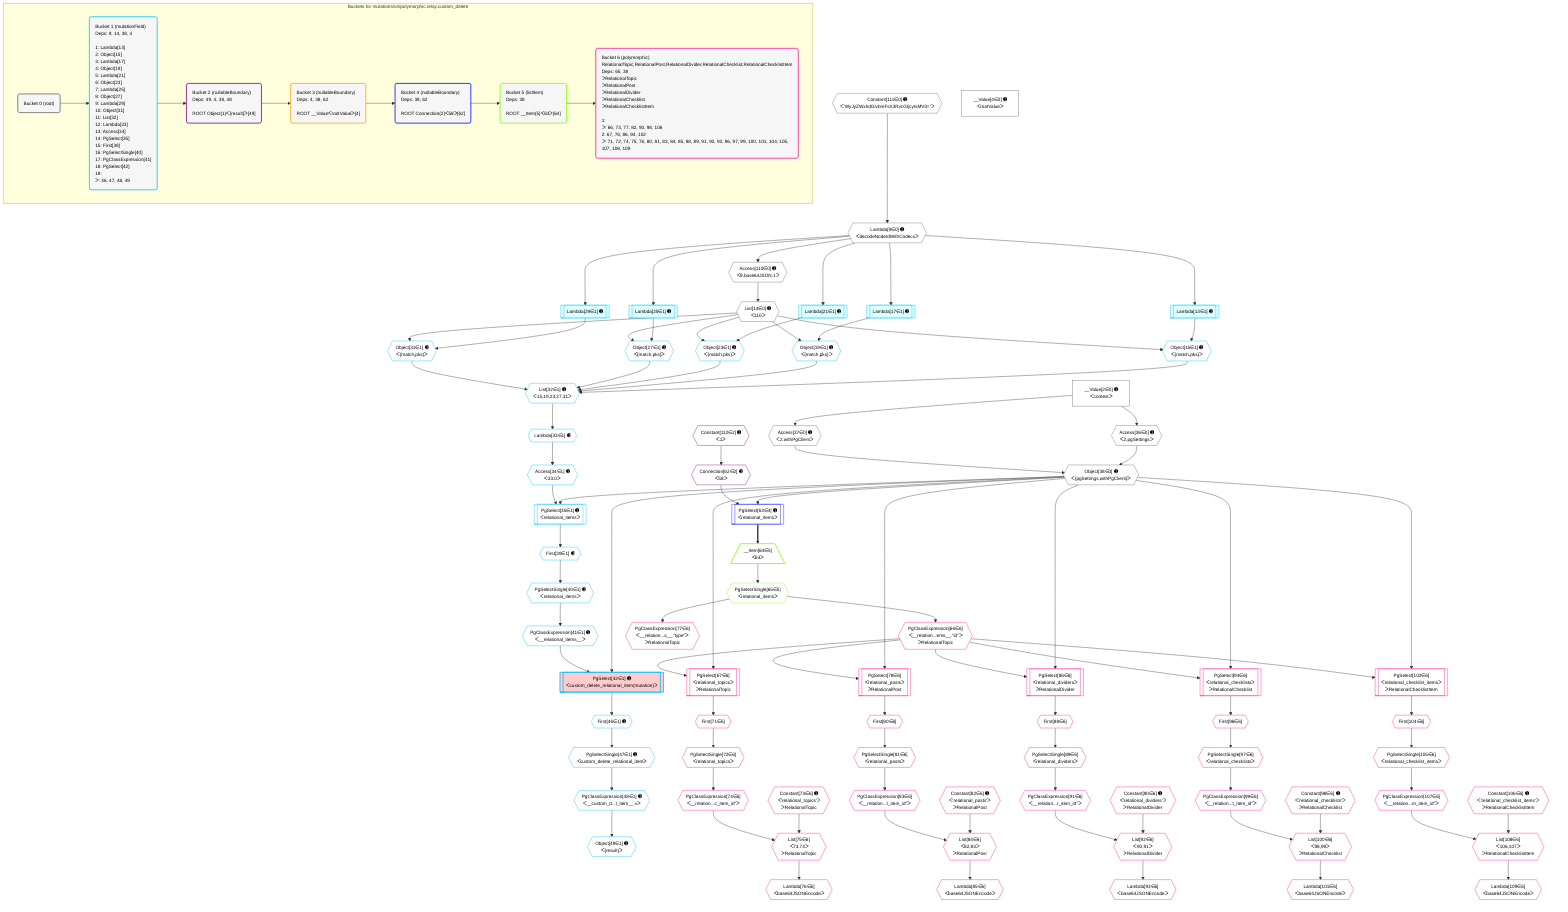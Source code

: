 %%{init: {'themeVariables': { 'fontSize': '12px'}}}%%
graph TD
    classDef path fill:#eee,stroke:#000,color:#000
    classDef plan fill:#fff,stroke-width:1px,color:#000
    classDef itemplan fill:#fff,stroke-width:2px,color:#000
    classDef unbatchedplan fill:#dff,stroke-width:1px,color:#000
    classDef sideeffectplan fill:#fcc,stroke-width:2px,color:#000
    classDef bucket fill:#f6f6f6,color:#000,stroke-width:2px,text-align:left


    %% plan dependencies
    Object38{{"Object[38∈0] ➊<br />ᐸ{pgSettings,withPgClient}ᐳ"}}:::plan
    Access36{{"Access[36∈0] ➊<br />ᐸ2.pgSettingsᐳ"}}:::plan
    Access37{{"Access[37∈0] ➊<br />ᐸ2.withPgClientᐳ"}}:::plan
    Access36 & Access37 --> Object38
    Lambda9{{"Lambda[9∈0] ➊<br />ᐸdecodeNodeIdWithCodecsᐳ"}}:::plan
    Constant111{{"Constant[111∈0] ➊<br />ᐸ'WyJyZWxhdGlvbmFsX3RvcGljcyIsMV0='ᐳ"}}:::plan
    Constant111 --> Lambda9
    List14{{"List[14∈0] ➊<br />ᐸ110ᐳ"}}:::plan
    Access110{{"Access[110∈0] ➊<br />ᐸ9.base64JSON.1ᐳ"}}:::plan
    Access110 --> List14
    __Value2["__Value[2∈0] ➊<br />ᐸcontextᐳ"]:::plan
    __Value2 --> Access36
    __Value2 --> Access37
    Lambda9 --> Access110
    __Value4["__Value[4∈0] ➊<br />ᐸrootValueᐳ"]:::plan
    List32{{"List[32∈1] ➊<br />ᐸ15,19,23,27,31ᐳ"}}:::plan
    Object15{{"Object[15∈1] ➊<br />ᐸ{match,pks}ᐳ"}}:::plan
    Object19{{"Object[19∈1] ➊<br />ᐸ{match,pks}ᐳ"}}:::plan
    Object23{{"Object[23∈1] ➊<br />ᐸ{match,pks}ᐳ"}}:::plan
    Object27{{"Object[27∈1] ➊<br />ᐸ{match,pks}ᐳ"}}:::plan
    Object31{{"Object[31∈1] ➊<br />ᐸ{match,pks}ᐳ"}}:::plan
    Object15 & Object19 & Object23 & Object27 & Object31 --> List32
    Lambda13[["Lambda[13∈1] ➊"]]:::unbatchedplan
    Lambda13 & List14 --> Object15
    Lambda17[["Lambda[17∈1] ➊"]]:::unbatchedplan
    Lambda17 & List14 --> Object19
    Lambda21[["Lambda[21∈1] ➊"]]:::unbatchedplan
    Lambda21 & List14 --> Object23
    Lambda25[["Lambda[25∈1] ➊"]]:::unbatchedplan
    Lambda25 & List14 --> Object27
    Lambda29[["Lambda[29∈1] ➊"]]:::unbatchedplan
    Lambda29 & List14 --> Object31
    PgSelect35[["PgSelect[35∈1] ➊<br />ᐸrelational_itemsᐳ"]]:::plan
    Access34{{"Access[34∈1] ➊<br />ᐸ33.0ᐳ"}}:::plan
    Object38 & Access34 --> PgSelect35
    PgSelect42[["PgSelect[42∈1] ➊<br />ᐸcustom_delete_relational_item(mutation)ᐳ"]]:::sideeffectplan
    PgClassExpression41{{"PgClassExpression[41∈1] ➊<br />ᐸ__relational_items__ᐳ"}}:::plan
    Object38 & PgClassExpression41 --> PgSelect42
    Lambda9 --> Lambda13
    Lambda9 --> Lambda17
    Lambda9 --> Lambda21
    Lambda9 --> Lambda25
    Lambda9 --> Lambda29
    Lambda33{{"Lambda[33∈1] ➊"}}:::plan
    List32 --> Lambda33
    Lambda33 --> Access34
    First39{{"First[39∈1] ➊"}}:::plan
    PgSelect35 --> First39
    PgSelectSingle40{{"PgSelectSingle[40∈1] ➊<br />ᐸrelational_itemsᐳ"}}:::plan
    First39 --> PgSelectSingle40
    PgSelectSingle40 --> PgClassExpression41
    First46{{"First[46∈1] ➊"}}:::plan
    PgSelect42 --> First46
    PgSelectSingle47{{"PgSelectSingle[47∈1] ➊<br />ᐸcustom_delete_relational_itemᐳ"}}:::plan
    First46 --> PgSelectSingle47
    PgClassExpression48{{"PgClassExpression[48∈1] ➊<br />ᐸ__custom_d...l_item__.vᐳ"}}:::plan
    PgSelectSingle47 --> PgClassExpression48
    Object49{{"Object[49∈1] ➊<br />ᐸ{result}ᐳ"}}:::plan
    PgClassExpression48 --> Object49
    Connection62{{"Connection[62∈2] ➊<br />ᐸ58ᐳ"}}:::plan
    Constant112{{"Constant[112∈2] ➊<br />ᐸ1ᐳ"}}:::plan
    Constant112 --> Connection62
    PgSelect63[["PgSelect[63∈4] ➊<br />ᐸrelational_itemsᐳ"]]:::plan
    Object38 & Connection62 --> PgSelect63
    __Item64[/"__Item[64∈5]<br />ᐸ63ᐳ"\]:::itemplan
    PgSelect63 ==> __Item64
    PgSelectSingle65{{"PgSelectSingle[65∈5]<br />ᐸrelational_itemsᐳ"}}:::plan
    __Item64 --> PgSelectSingle65
    PgSelect67[["PgSelect[67∈6]<br />ᐸrelational_topicsᐳ<br />ᐳRelationalTopic"]]:::plan
    PgClassExpression66{{"PgClassExpression[66∈6]<br />ᐸ__relation...ems__.”id”ᐳ<br />ᐳRelationalTopic"}}:::plan
    Object38 & PgClassExpression66 --> PgSelect67
    List75{{"List[75∈6]<br />ᐸ73,74ᐳ<br />ᐳRelationalTopic"}}:::plan
    Constant73{{"Constant[73∈6] ➊<br />ᐸ'relational_topics'ᐳ<br />ᐳRelationalTopic"}}:::plan
    PgClassExpression74{{"PgClassExpression[74∈6]<br />ᐸ__relation...c_item_id”ᐳ"}}:::plan
    Constant73 & PgClassExpression74 --> List75
    PgSelect78[["PgSelect[78∈6]<br />ᐸrelational_postsᐳ<br />ᐳRelationalPost"]]:::plan
    Object38 & PgClassExpression66 --> PgSelect78
    List84{{"List[84∈6]<br />ᐸ82,83ᐳ<br />ᐳRelationalPost"}}:::plan
    Constant82{{"Constant[82∈6] ➊<br />ᐸ'relational_posts'ᐳ<br />ᐳRelationalPost"}}:::plan
    PgClassExpression83{{"PgClassExpression[83∈6]<br />ᐸ__relation...t_item_id”ᐳ"}}:::plan
    Constant82 & PgClassExpression83 --> List84
    PgSelect86[["PgSelect[86∈6]<br />ᐸrelational_dividersᐳ<br />ᐳRelationalDivider"]]:::plan
    Object38 & PgClassExpression66 --> PgSelect86
    List92{{"List[92∈6]<br />ᐸ90,91ᐳ<br />ᐳRelationalDivider"}}:::plan
    Constant90{{"Constant[90∈6] ➊<br />ᐸ'relational_dividers'ᐳ<br />ᐳRelationalDivider"}}:::plan
    PgClassExpression91{{"PgClassExpression[91∈6]<br />ᐸ__relation...r_item_id”ᐳ"}}:::plan
    Constant90 & PgClassExpression91 --> List92
    PgSelect94[["PgSelect[94∈6]<br />ᐸrelational_checklistsᐳ<br />ᐳRelationalChecklist"]]:::plan
    Object38 & PgClassExpression66 --> PgSelect94
    List100{{"List[100∈6]<br />ᐸ98,99ᐳ<br />ᐳRelationalChecklist"}}:::plan
    Constant98{{"Constant[98∈6] ➊<br />ᐸ'relational_checklists'ᐳ<br />ᐳRelationalChecklist"}}:::plan
    PgClassExpression99{{"PgClassExpression[99∈6]<br />ᐸ__relation...t_item_id”ᐳ"}}:::plan
    Constant98 & PgClassExpression99 --> List100
    PgSelect102[["PgSelect[102∈6]<br />ᐸrelational_checklist_itemsᐳ<br />ᐳRelationalChecklistItem"]]:::plan
    Object38 & PgClassExpression66 --> PgSelect102
    List108{{"List[108∈6]<br />ᐸ106,107ᐳ<br />ᐳRelationalChecklistItem"}}:::plan
    Constant106{{"Constant[106∈6] ➊<br />ᐸ'relational_checklist_items'ᐳ<br />ᐳRelationalChecklistItem"}}:::plan
    PgClassExpression107{{"PgClassExpression[107∈6]<br />ᐸ__relation...m_item_id”ᐳ"}}:::plan
    Constant106 & PgClassExpression107 --> List108
    PgSelectSingle65 --> PgClassExpression66
    First71{{"First[71∈6]"}}:::plan
    PgSelect67 --> First71
    PgSelectSingle72{{"PgSelectSingle[72∈6]<br />ᐸrelational_topicsᐳ"}}:::plan
    First71 --> PgSelectSingle72
    PgSelectSingle72 --> PgClassExpression74
    Lambda76{{"Lambda[76∈6]<br />ᐸbase64JSONEncodeᐳ"}}:::plan
    List75 --> Lambda76
    PgClassExpression77{{"PgClassExpression[77∈6]<br />ᐸ__relation...s__.”type”ᐳ<br />ᐳRelationalTopic"}}:::plan
    PgSelectSingle65 --> PgClassExpression77
    First80{{"First[80∈6]"}}:::plan
    PgSelect78 --> First80
    PgSelectSingle81{{"PgSelectSingle[81∈6]<br />ᐸrelational_postsᐳ"}}:::plan
    First80 --> PgSelectSingle81
    PgSelectSingle81 --> PgClassExpression83
    Lambda85{{"Lambda[85∈6]<br />ᐸbase64JSONEncodeᐳ"}}:::plan
    List84 --> Lambda85
    First88{{"First[88∈6]"}}:::plan
    PgSelect86 --> First88
    PgSelectSingle89{{"PgSelectSingle[89∈6]<br />ᐸrelational_dividersᐳ"}}:::plan
    First88 --> PgSelectSingle89
    PgSelectSingle89 --> PgClassExpression91
    Lambda93{{"Lambda[93∈6]<br />ᐸbase64JSONEncodeᐳ"}}:::plan
    List92 --> Lambda93
    First96{{"First[96∈6]"}}:::plan
    PgSelect94 --> First96
    PgSelectSingle97{{"PgSelectSingle[97∈6]<br />ᐸrelational_checklistsᐳ"}}:::plan
    First96 --> PgSelectSingle97
    PgSelectSingle97 --> PgClassExpression99
    Lambda101{{"Lambda[101∈6]<br />ᐸbase64JSONEncodeᐳ"}}:::plan
    List100 --> Lambda101
    First104{{"First[104∈6]"}}:::plan
    PgSelect102 --> First104
    PgSelectSingle105{{"PgSelectSingle[105∈6]<br />ᐸrelational_checklist_itemsᐳ"}}:::plan
    First104 --> PgSelectSingle105
    PgSelectSingle105 --> PgClassExpression107
    Lambda109{{"Lambda[109∈6]<br />ᐸbase64JSONEncodeᐳ"}}:::plan
    List108 --> Lambda109

    %% define steps

    subgraph "Buckets for mutations/v4/polymorphic.relay.custom_delete"
    Bucket0("Bucket 0 (root)"):::bucket
    classDef bucket0 stroke:#696969
    class Bucket0,__Value2,__Value4,Lambda9,List14,Access36,Access37,Object38,Access110,Constant111 bucket0
    Bucket1("Bucket 1 (mutationField)<br />Deps: 9, 14, 38, 4<br /><br />1: Lambda[13]<br />2: Object[15]<br />3: Lambda[17]<br />4: Object[19]<br />5: Lambda[21]<br />6: Object[23]<br />7: Lambda[25]<br />8: Object[27]<br />9: Lambda[29]<br />10: Object[31]<br />11: List[32]<br />12: Lambda[33]<br />13: Access[34]<br />14: PgSelect[35]<br />15: First[39]<br />16: PgSelectSingle[40]<br />17: PgClassExpression[41]<br />18: PgSelect[42]<br />19: <br />ᐳ: 46, 47, 48, 49"):::bucket
    classDef bucket1 stroke:#00bfff
    class Bucket1,Lambda13,Object15,Lambda17,Object19,Lambda21,Object23,Lambda25,Object27,Lambda29,Object31,List32,Lambda33,Access34,PgSelect35,First39,PgSelectSingle40,PgClassExpression41,PgSelect42,First46,PgSelectSingle47,PgClassExpression48,Object49 bucket1
    Bucket2("Bucket 2 (nullableBoundary)<br />Deps: 49, 4, 38, 48<br /><br />ROOT Object{1}ᐸ{result}ᐳ[49]"):::bucket
    classDef bucket2 stroke:#7f007f
    class Bucket2,Connection62,Constant112 bucket2
    Bucket3("Bucket 3 (nullableBoundary)<br />Deps: 4, 38, 62<br /><br />ROOT __ValueᐸrootValueᐳ[4]"):::bucket
    classDef bucket3 stroke:#ffa500
    class Bucket3 bucket3
    Bucket4("Bucket 4 (nullableBoundary)<br />Deps: 38, 62<br /><br />ROOT Connection{2}ᐸ58ᐳ[62]"):::bucket
    classDef bucket4 stroke:#0000ff
    class Bucket4,PgSelect63 bucket4
    Bucket5("Bucket 5 (listItem)<br />Deps: 38<br /><br />ROOT __Item{5}ᐸ63ᐳ[64]"):::bucket
    classDef bucket5 stroke:#7fff00
    class Bucket5,__Item64,PgSelectSingle65 bucket5
    Bucket6("Bucket 6 (polymorphic)<br />RelationalTopic,RelationalPost,RelationalDivider,RelationalChecklist,RelationalChecklistItem<br />Deps: 65, 38<br />ᐳRelationalTopic<br />ᐳRelationalPost<br />ᐳRelationalDivider<br />ᐳRelationalChecklist<br />ᐳRelationalChecklistItem<br /><br />1: <br />ᐳ: 66, 73, 77, 82, 90, 98, 106<br />2: 67, 78, 86, 94, 102<br />ᐳ: 71, 72, 74, 75, 76, 80, 81, 83, 84, 85, 88, 89, 91, 92, 93, 96, 97, 99, 100, 101, 104, 105, 107, 108, 109"):::bucket
    classDef bucket6 stroke:#ff1493
    class Bucket6,PgClassExpression66,PgSelect67,First71,PgSelectSingle72,Constant73,PgClassExpression74,List75,Lambda76,PgClassExpression77,PgSelect78,First80,PgSelectSingle81,Constant82,PgClassExpression83,List84,Lambda85,PgSelect86,First88,PgSelectSingle89,Constant90,PgClassExpression91,List92,Lambda93,PgSelect94,First96,PgSelectSingle97,Constant98,PgClassExpression99,List100,Lambda101,PgSelect102,First104,PgSelectSingle105,Constant106,PgClassExpression107,List108,Lambda109 bucket6
    Bucket0 --> Bucket1
    Bucket1 --> Bucket2
    Bucket2 --> Bucket3
    Bucket3 --> Bucket4
    Bucket4 --> Bucket5
    Bucket5 --> Bucket6
    end